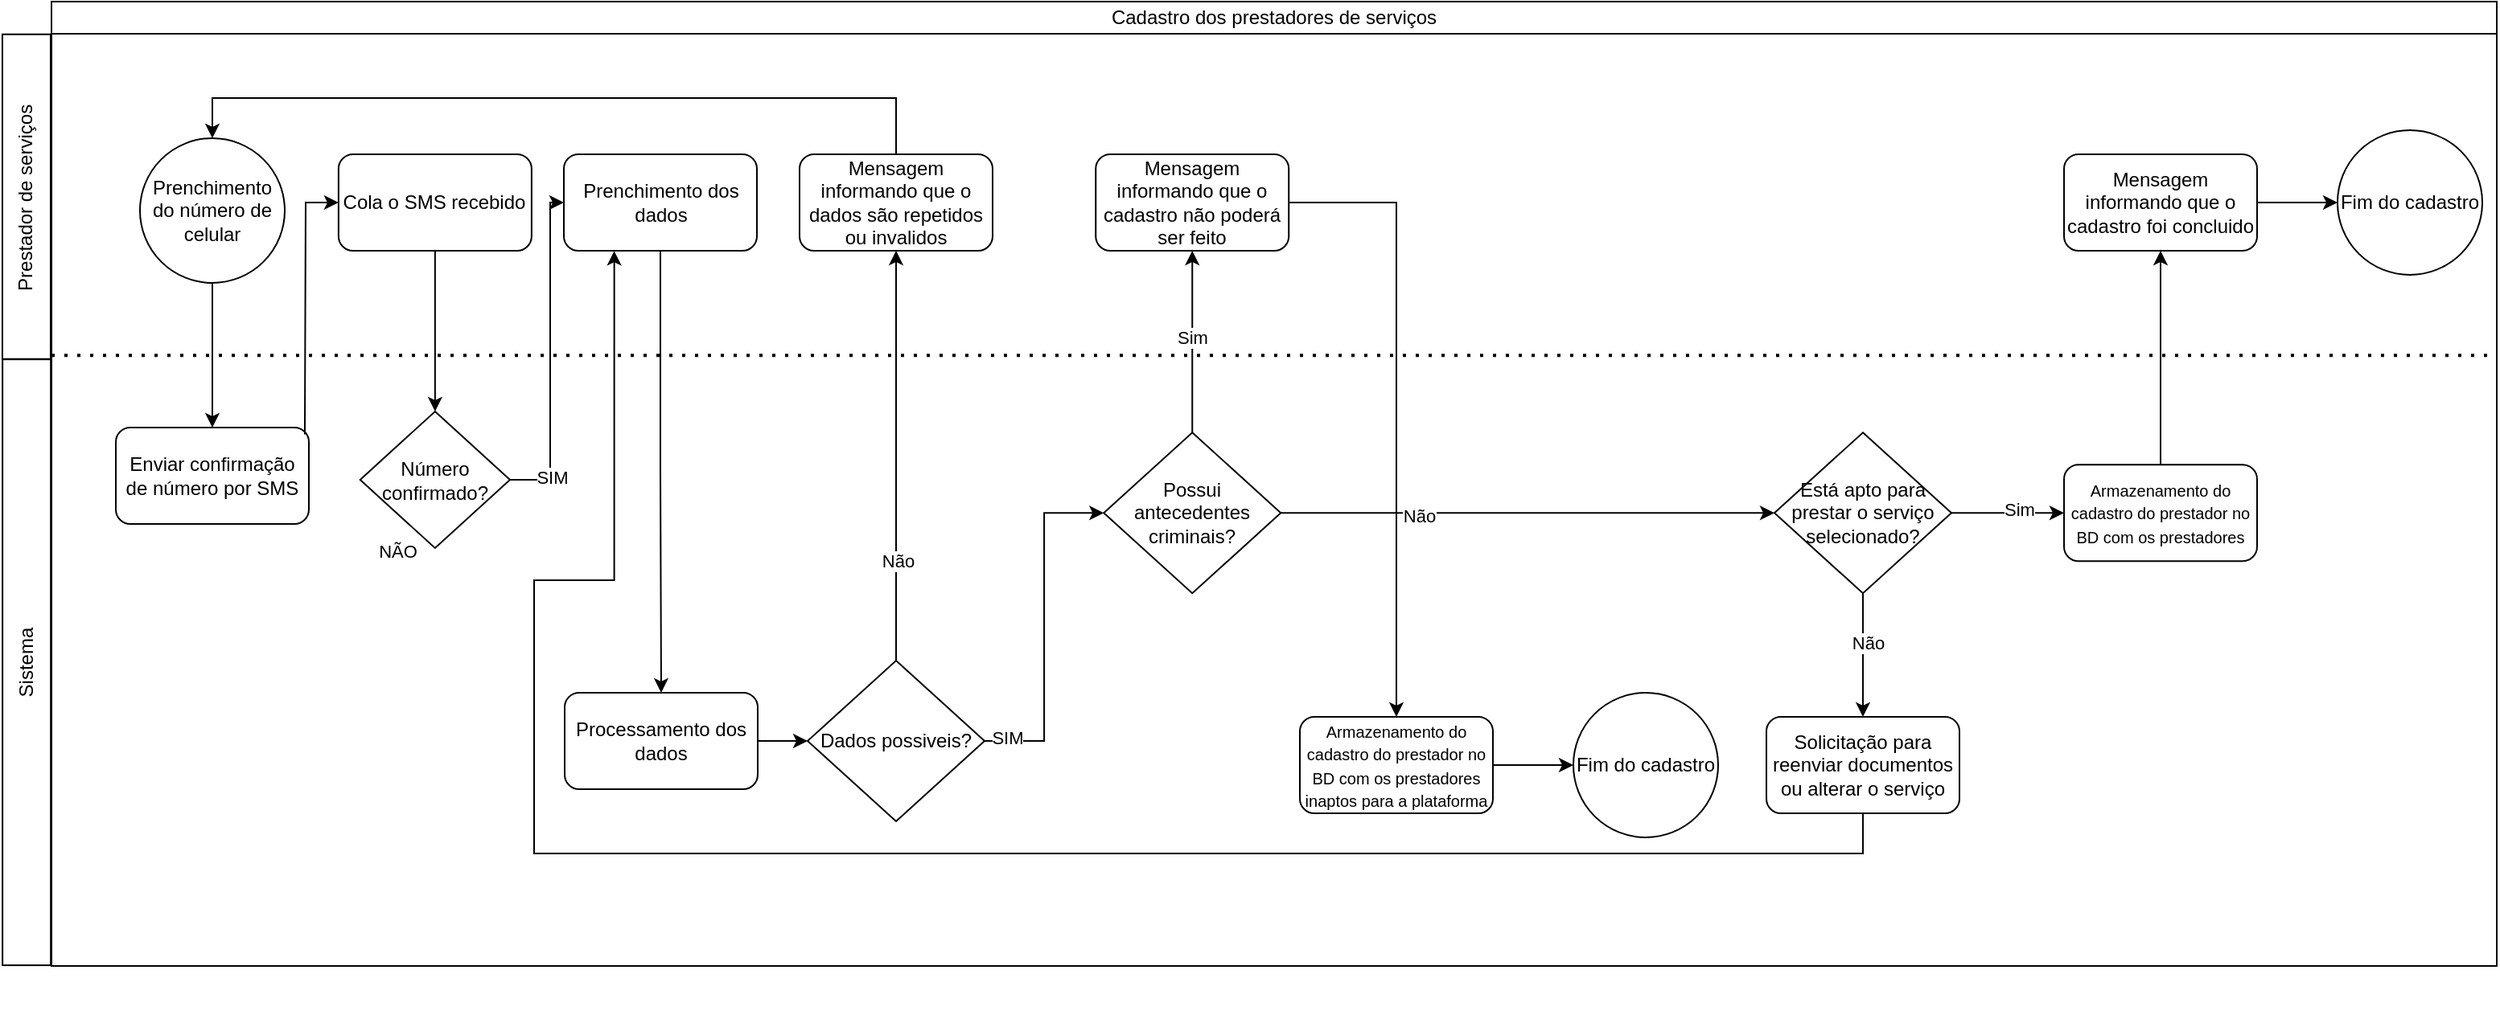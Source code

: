 <mxfile version="25.0.2">
  <diagram name="Página-1" id="Ogjw7mfiGQgQhLG7W4vd">
    <mxGraphModel dx="1687" dy="984" grid="1" gridSize="10" guides="1" tooltips="1" connect="1" arrows="1" fold="1" page="0" pageScale="1" pageWidth="827" pageHeight="1169" math="0" shadow="0">
      <root>
        <mxCell id="0" />
        <mxCell id="1" parent="0" />
        <mxCell id="NIhlScBV0QvWfO8qGJx1-2" value="Cadastro dos prestadores de serviços" style="rounded=0;whiteSpace=wrap;html=1;fillColor=none;" parent="1" vertex="1">
          <mxGeometry x="110" y="60" width="1520" height="20" as="geometry" />
        </mxCell>
        <mxCell id="NIhlScBV0QvWfO8qGJx1-3" value="" style="rounded=0;whiteSpace=wrap;html=1;fillColor=none;" parent="1" vertex="1">
          <mxGeometry x="110" y="80" width="1520" height="580" as="geometry" />
        </mxCell>
        <mxCell id="NIhlScBV0QvWfO8qGJx1-5" value="Prestador de serviços" style="rounded=0;whiteSpace=wrap;html=1;fillColor=none;rotation=-90;" parent="1" vertex="1">
          <mxGeometry x="-6.64" y="166.47" width="202.24" height="30" as="geometry" />
        </mxCell>
        <mxCell id="NIhlScBV0QvWfO8qGJx1-7" value="Sistema" style="rounded=0;whiteSpace=wrap;html=1;fillColor=none;rotation=-90;" parent="1" vertex="1">
          <mxGeometry x="-94.03" y="455.96" width="377.19" height="30" as="geometry" />
        </mxCell>
        <mxCell id="NIhlScBV0QvWfO8qGJx1-8" style="edgeStyle=orthogonalEdgeStyle;rounded=0;orthogonalLoop=1;jettySize=auto;html=1;exitX=0.5;exitY=1;exitDx=0;exitDy=0;" parent="1" edge="1">
          <mxGeometry relative="1" as="geometry">
            <mxPoint x="740.06" y="681" as="sourcePoint" />
            <mxPoint x="740" y="681" as="targetPoint" />
          </mxGeometry>
        </mxCell>
        <mxCell id="NIhlScBV0QvWfO8qGJx1-23" value="" style="edgeStyle=orthogonalEdgeStyle;rounded=0;orthogonalLoop=1;jettySize=auto;html=1;" parent="1" source="NIhlScBV0QvWfO8qGJx1-16" target="NIhlScBV0QvWfO8qGJx1-21" edge="1">
          <mxGeometry relative="1" as="geometry" />
        </mxCell>
        <mxCell id="NIhlScBV0QvWfO8qGJx1-24" value="Sim" style="edgeLabel;html=1;align=center;verticalAlign=middle;resizable=0;points=[];" parent="NIhlScBV0QvWfO8qGJx1-23" vertex="1" connectable="0">
          <mxGeometry x="0.044" relative="1" as="geometry">
            <mxPoint as="offset" />
          </mxGeometry>
        </mxCell>
        <mxCell id="NIhlScBV0QvWfO8qGJx1-31" value="" style="edgeStyle=orthogonalEdgeStyle;rounded=0;orthogonalLoop=1;jettySize=auto;html=1;" parent="1" source="NIhlScBV0QvWfO8qGJx1-16" target="NIhlScBV0QvWfO8qGJx1-30" edge="1">
          <mxGeometry relative="1" as="geometry" />
        </mxCell>
        <mxCell id="NIhlScBV0QvWfO8qGJx1-32" value="Não" style="edgeLabel;html=1;align=center;verticalAlign=middle;resizable=0;points=[];" parent="NIhlScBV0QvWfO8qGJx1-31" vertex="1" connectable="0">
          <mxGeometry x="-0.441" y="-2" relative="1" as="geometry">
            <mxPoint as="offset" />
          </mxGeometry>
        </mxCell>
        <mxCell id="NIhlScBV0QvWfO8qGJx1-16" value="Possui antecedentes criminais?" style="rhombus;whiteSpace=wrap;html=1;fillColor=none;" parent="1" vertex="1">
          <mxGeometry x="764.12" y="328.12" width="110" height="100" as="geometry" />
        </mxCell>
        <mxCell id="NIhlScBV0QvWfO8qGJx1-25" value="" style="edgeStyle=orthogonalEdgeStyle;rounded=0;orthogonalLoop=1;jettySize=auto;html=1;" parent="1" source="NIhlScBV0QvWfO8qGJx1-21" target="NIhlScBV0QvWfO8qGJx1-22" edge="1">
          <mxGeometry relative="1" as="geometry" />
        </mxCell>
        <mxCell id="NIhlScBV0QvWfO8qGJx1-21" value="Mensagem informando que o cadastro não poderá ser feito" style="rounded=1;whiteSpace=wrap;html=1;fillColor=none;" parent="1" vertex="1">
          <mxGeometry x="759.12" y="155" width="120" height="60" as="geometry" />
        </mxCell>
        <mxCell id="NIhlScBV0QvWfO8qGJx1-27" value="" style="edgeStyle=orthogonalEdgeStyle;rounded=0;orthogonalLoop=1;jettySize=auto;html=1;" parent="1" source="NIhlScBV0QvWfO8qGJx1-22" target="NIhlScBV0QvWfO8qGJx1-26" edge="1">
          <mxGeometry relative="1" as="geometry" />
        </mxCell>
        <mxCell id="NIhlScBV0QvWfO8qGJx1-22" value="&lt;font style=&quot;font-size: 10px;&quot;&gt;Armazenamento do cadastro do prestador no BD com os prestadores inaptos para a plataforma&lt;/font&gt;" style="rounded=1;whiteSpace=wrap;html=1;fillColor=none;" parent="1" vertex="1">
          <mxGeometry x="886" y="505" width="120" height="60" as="geometry" />
        </mxCell>
        <mxCell id="NIhlScBV0QvWfO8qGJx1-26" value="Fim do cadastro" style="ellipse;whiteSpace=wrap;html=1;aspect=fixed;fillColor=none;" parent="1" vertex="1">
          <mxGeometry x="1056" y="490" width="90" height="90" as="geometry" />
        </mxCell>
        <mxCell id="NIhlScBV0QvWfO8qGJx1-34" value="" style="edgeStyle=orthogonalEdgeStyle;rounded=0;orthogonalLoop=1;jettySize=auto;html=1;" parent="1" source="NIhlScBV0QvWfO8qGJx1-30" target="NIhlScBV0QvWfO8qGJx1-33" edge="1">
          <mxGeometry relative="1" as="geometry" />
        </mxCell>
        <mxCell id="NIhlScBV0QvWfO8qGJx1-36" value="Não" style="edgeLabel;html=1;align=center;verticalAlign=middle;resizable=0;points=[];" parent="NIhlScBV0QvWfO8qGJx1-34" vertex="1" connectable="0">
          <mxGeometry x="-0.192" y="3" relative="1" as="geometry">
            <mxPoint as="offset" />
          </mxGeometry>
        </mxCell>
        <mxCell id="NIhlScBV0QvWfO8qGJx1-39" value="" style="edgeStyle=orthogonalEdgeStyle;rounded=0;orthogonalLoop=1;jettySize=auto;html=1;" parent="1" source="NIhlScBV0QvWfO8qGJx1-30" edge="1">
          <mxGeometry relative="1" as="geometry">
            <mxPoint x="1361" y="378.12" as="targetPoint" />
          </mxGeometry>
        </mxCell>
        <mxCell id="NIhlScBV0QvWfO8qGJx1-44" value="Sim" style="edgeLabel;html=1;align=center;verticalAlign=middle;resizable=0;points=[];" parent="NIhlScBV0QvWfO8qGJx1-39" vertex="1" connectable="0">
          <mxGeometry x="0.207" y="3" relative="1" as="geometry">
            <mxPoint as="offset" />
          </mxGeometry>
        </mxCell>
        <mxCell id="NIhlScBV0QvWfO8qGJx1-30" value="Está apto para prestar o serviço selecionado?" style="rhombus;whiteSpace=wrap;html=1;fillColor=none;" parent="1" vertex="1">
          <mxGeometry x="1181" y="328.12" width="110" height="100" as="geometry" />
        </mxCell>
        <mxCell id="NIhlScBV0QvWfO8qGJx1-33" value="Solicitação para reenviar documentos ou alterar o serviço" style="rounded=1;whiteSpace=wrap;html=1;fillColor=none;" parent="1" vertex="1">
          <mxGeometry x="1176" y="505" width="120" height="60" as="geometry" />
        </mxCell>
        <mxCell id="NIhlScBV0QvWfO8qGJx1-46" value="" style="edgeStyle=orthogonalEdgeStyle;rounded=0;orthogonalLoop=1;jettySize=auto;html=1;" parent="1" source="NIhlScBV0QvWfO8qGJx1-40" target="NIhlScBV0QvWfO8qGJx1-45" edge="1">
          <mxGeometry relative="1" as="geometry" />
        </mxCell>
        <mxCell id="NIhlScBV0QvWfO8qGJx1-40" value="&lt;font style=&quot;font-size: 10px;&quot;&gt;Armazenamento do cadastro do prestador no BD com os prestadores&lt;/font&gt;" style="rounded=1;whiteSpace=wrap;html=1;fillColor=none;" parent="1" vertex="1">
          <mxGeometry x="1361" y="348.12" width="120" height="60" as="geometry" />
        </mxCell>
        <mxCell id="NIhlScBV0QvWfO8qGJx1-54" value="" style="edgeStyle=orthogonalEdgeStyle;rounded=0;orthogonalLoop=1;jettySize=auto;html=1;" parent="1" source="NIhlScBV0QvWfO8qGJx1-45" target="NIhlScBV0QvWfO8qGJx1-53" edge="1">
          <mxGeometry relative="1" as="geometry" />
        </mxCell>
        <mxCell id="NIhlScBV0QvWfO8qGJx1-45" value="Mensagem informando que o cadastro foi concluido" style="rounded=1;whiteSpace=wrap;html=1;fillColor=none;" parent="1" vertex="1">
          <mxGeometry x="1361" y="155" width="120" height="60" as="geometry" />
        </mxCell>
        <mxCell id="NIhlScBV0QvWfO8qGJx1-50" value="" style="endArrow=none;dashed=1;html=1;dashPattern=1 3;strokeWidth=2;rounded=0;exitX=0;exitY=0.345;exitDx=0;exitDy=0;entryX=0.999;entryY=0.345;entryDx=0;entryDy=0;entryPerimeter=0;exitPerimeter=0;" parent="1" source="NIhlScBV0QvWfO8qGJx1-3" target="NIhlScBV0QvWfO8qGJx1-3" edge="1">
          <mxGeometry width="50" height="50" relative="1" as="geometry">
            <mxPoint x="710" y="340" as="sourcePoint" />
            <mxPoint x="760" y="290" as="targetPoint" />
          </mxGeometry>
        </mxCell>
        <mxCell id="NIhlScBV0QvWfO8qGJx1-53" value="Fim do cadastro" style="ellipse;whiteSpace=wrap;html=1;aspect=fixed;fillColor=none;" parent="1" vertex="1">
          <mxGeometry x="1531" y="140.0" width="90" height="90" as="geometry" />
        </mxCell>
        <mxCell id="AjXyIFemAKqOr5RNVAfn-1" style="edgeStyle=orthogonalEdgeStyle;rounded=0;orthogonalLoop=1;jettySize=auto;html=1;exitX=1;exitY=0.5;exitDx=0;exitDy=0;entryX=0;entryY=0.5;entryDx=0;entryDy=0;" edge="1" parent="1" source="AjXyIFemAKqOr5RNVAfn-2" target="AjXyIFemAKqOr5RNVAfn-5">
          <mxGeometry relative="1" as="geometry" />
        </mxCell>
        <mxCell id="AjXyIFemAKqOr5RNVAfn-2" value="Processamento dos dados" style="rounded=1;whiteSpace=wrap;html=1;fillColor=none;" vertex="1" parent="1">
          <mxGeometry x="429" y="490" width="120" height="60" as="geometry" />
        </mxCell>
        <mxCell id="AjXyIFemAKqOr5RNVAfn-3" style="edgeStyle=orthogonalEdgeStyle;rounded=0;orthogonalLoop=1;jettySize=auto;html=1;exitX=0.5;exitY=0;exitDx=0;exitDy=0;entryX=0.5;entryY=1;entryDx=0;entryDy=0;" edge="1" parent="1" source="AjXyIFemAKqOr5RNVAfn-5" target="AjXyIFemAKqOr5RNVAfn-7">
          <mxGeometry relative="1" as="geometry" />
        </mxCell>
        <mxCell id="AjXyIFemAKqOr5RNVAfn-4" value="Não" style="edgeLabel;html=1;align=center;verticalAlign=middle;resizable=0;points=[];" vertex="1" connectable="0" parent="AjXyIFemAKqOr5RNVAfn-3">
          <mxGeometry x="-0.511" y="-1" relative="1" as="geometry">
            <mxPoint as="offset" />
          </mxGeometry>
        </mxCell>
        <mxCell id="AjXyIFemAKqOr5RNVAfn-20" style="edgeStyle=orthogonalEdgeStyle;rounded=0;orthogonalLoop=1;jettySize=auto;html=1;exitX=1;exitY=0.5;exitDx=0;exitDy=0;entryX=0;entryY=0.5;entryDx=0;entryDy=0;" edge="1" parent="1" source="AjXyIFemAKqOr5RNVAfn-5" target="NIhlScBV0QvWfO8qGJx1-16">
          <mxGeometry relative="1" as="geometry" />
        </mxCell>
        <mxCell id="AjXyIFemAKqOr5RNVAfn-21" value="SIM" style="edgeLabel;html=1;align=center;verticalAlign=middle;resizable=0;points=[];" vertex="1" connectable="0" parent="AjXyIFemAKqOr5RNVAfn-20">
          <mxGeometry x="-0.874" y="2" relative="1" as="geometry">
            <mxPoint as="offset" />
          </mxGeometry>
        </mxCell>
        <mxCell id="AjXyIFemAKqOr5RNVAfn-5" value="Dados possiveis?" style="rhombus;whiteSpace=wrap;html=1;fillColor=none;" vertex="1" parent="1">
          <mxGeometry x="580" y="470" width="110" height="100" as="geometry" />
        </mxCell>
        <mxCell id="AjXyIFemAKqOr5RNVAfn-6" style="edgeStyle=orthogonalEdgeStyle;rounded=0;orthogonalLoop=1;jettySize=auto;html=1;exitX=0.5;exitY=0;exitDx=0;exitDy=0;entryX=0.5;entryY=0;entryDx=0;entryDy=0;" edge="1" parent="1" source="AjXyIFemAKqOr5RNVAfn-7" target="AjXyIFemAKqOr5RNVAfn-11">
          <mxGeometry relative="1" as="geometry">
            <Array as="points">
              <mxPoint x="635" y="120" />
              <mxPoint x="210" y="120" />
            </Array>
          </mxGeometry>
        </mxCell>
        <mxCell id="AjXyIFemAKqOr5RNVAfn-7" value="Mensagem informando que o dados são repetidos ou invalidos" style="rounded=1;whiteSpace=wrap;html=1;fillColor=none;" vertex="1" parent="1">
          <mxGeometry x="575" y="155" width="120" height="60" as="geometry" />
        </mxCell>
        <mxCell id="AjXyIFemAKqOr5RNVAfn-8" style="edgeStyle=orthogonalEdgeStyle;rounded=0;orthogonalLoop=1;jettySize=auto;html=1;exitX=0.5;exitY=1;exitDx=0;exitDy=0;entryX=0.5;entryY=0;entryDx=0;entryDy=0;" edge="1" parent="1" source="AjXyIFemAKqOr5RNVAfn-9" target="AjXyIFemAKqOr5RNVAfn-2">
          <mxGeometry relative="1" as="geometry" />
        </mxCell>
        <mxCell id="AjXyIFemAKqOr5RNVAfn-9" value="Prenchimento dos dados" style="rounded=1;whiteSpace=wrap;html=1;fillColor=none;" vertex="1" parent="1">
          <mxGeometry x="428.5" y="155" width="120" height="60" as="geometry" />
        </mxCell>
        <mxCell id="AjXyIFemAKqOr5RNVAfn-10" style="edgeStyle=orthogonalEdgeStyle;rounded=0;orthogonalLoop=1;jettySize=auto;html=1;exitX=0.5;exitY=1;exitDx=0;exitDy=0;entryX=0.5;entryY=0;entryDx=0;entryDy=0;" edge="1" parent="1" source="AjXyIFemAKqOr5RNVAfn-11" target="AjXyIFemAKqOr5RNVAfn-13">
          <mxGeometry relative="1" as="geometry" />
        </mxCell>
        <mxCell id="AjXyIFemAKqOr5RNVAfn-11" value="Prenchimento do número de celular" style="ellipse;whiteSpace=wrap;html=1;aspect=fixed;fillColor=none;" vertex="1" parent="1">
          <mxGeometry x="165" y="145" width="90" height="90" as="geometry" />
        </mxCell>
        <mxCell id="AjXyIFemAKqOr5RNVAfn-12" style="edgeStyle=orthogonalEdgeStyle;rounded=0;orthogonalLoop=1;jettySize=auto;html=1;exitX=0.979;exitY=0.07;exitDx=0;exitDy=0;entryX=0;entryY=0.5;entryDx=0;entryDy=0;exitPerimeter=0;" edge="1" parent="1" source="AjXyIFemAKqOr5RNVAfn-13" target="AjXyIFemAKqOr5RNVAfn-19">
          <mxGeometry relative="1" as="geometry">
            <Array as="points">
              <mxPoint x="268" y="325" />
              <mxPoint x="268" y="325" />
              <mxPoint x="268" y="185" />
            </Array>
          </mxGeometry>
        </mxCell>
        <mxCell id="AjXyIFemAKqOr5RNVAfn-13" value="Enviar confirmação de número por SMS" style="rounded=1;whiteSpace=wrap;html=1;fillColor=none;" vertex="1" parent="1">
          <mxGeometry x="150" y="325" width="120" height="60" as="geometry" />
        </mxCell>
        <mxCell id="AjXyIFemAKqOr5RNVAfn-14" style="edgeStyle=orthogonalEdgeStyle;rounded=0;orthogonalLoop=1;jettySize=auto;html=1;exitX=1;exitY=0.5;exitDx=0;exitDy=0;entryX=0;entryY=0.5;entryDx=0;entryDy=0;" edge="1" parent="1" source="AjXyIFemAKqOr5RNVAfn-17" target="AjXyIFemAKqOr5RNVAfn-9">
          <mxGeometry relative="1" as="geometry">
            <Array as="points">
              <mxPoint x="420" y="357" />
              <mxPoint x="420" y="185" />
            </Array>
          </mxGeometry>
        </mxCell>
        <mxCell id="AjXyIFemAKqOr5RNVAfn-15" value="SIM" style="edgeLabel;html=1;align=center;verticalAlign=middle;resizable=0;points=[];" vertex="1" connectable="0" parent="AjXyIFemAKqOr5RNVAfn-14">
          <mxGeometry x="-0.74" y="-1" relative="1" as="geometry">
            <mxPoint as="offset" />
          </mxGeometry>
        </mxCell>
        <mxCell id="AjXyIFemAKqOr5RNVAfn-16" value="NÃO" style="edgeLabel;html=1;align=center;verticalAlign=middle;resizable=0;points=[];" vertex="1" connectable="0" parent="1">
          <mxGeometry x="324.515" y="401.874" as="geometry" />
        </mxCell>
        <mxCell id="AjXyIFemAKqOr5RNVAfn-17" value="Número confirmado?" style="rhombus;whiteSpace=wrap;html=1;fillColor=none;" vertex="1" parent="1">
          <mxGeometry x="301.88" y="315" width="93.12" height="85" as="geometry" />
        </mxCell>
        <mxCell id="AjXyIFemAKqOr5RNVAfn-18" style="edgeStyle=orthogonalEdgeStyle;rounded=0;orthogonalLoop=1;jettySize=auto;html=1;exitX=0.5;exitY=1;exitDx=0;exitDy=0;entryX=0.5;entryY=0;entryDx=0;entryDy=0;" edge="1" parent="1" source="AjXyIFemAKqOr5RNVAfn-19" target="AjXyIFemAKqOr5RNVAfn-17">
          <mxGeometry relative="1" as="geometry" />
        </mxCell>
        <mxCell id="AjXyIFemAKqOr5RNVAfn-19" value="Cola o SMS recebido" style="rounded=1;whiteSpace=wrap;html=1;fillColor=none;" vertex="1" parent="1">
          <mxGeometry x="288.44" y="155" width="120" height="60" as="geometry" />
        </mxCell>
        <mxCell id="AjXyIFemAKqOr5RNVAfn-22" style="edgeStyle=orthogonalEdgeStyle;rounded=0;orthogonalLoop=1;jettySize=auto;html=1;exitX=0.5;exitY=1;exitDx=0;exitDy=0;entryX=0.261;entryY=1.003;entryDx=0;entryDy=0;entryPerimeter=0;" edge="1" parent="1" source="NIhlScBV0QvWfO8qGJx1-33" target="AjXyIFemAKqOr5RNVAfn-9">
          <mxGeometry relative="1" as="geometry">
            <mxPoint x="460" y="220" as="targetPoint" />
            <Array as="points">
              <mxPoint x="1236" y="590" />
              <mxPoint x="410" y="590" />
              <mxPoint x="410" y="420" />
              <mxPoint x="460" y="420" />
            </Array>
          </mxGeometry>
        </mxCell>
      </root>
    </mxGraphModel>
  </diagram>
</mxfile>

